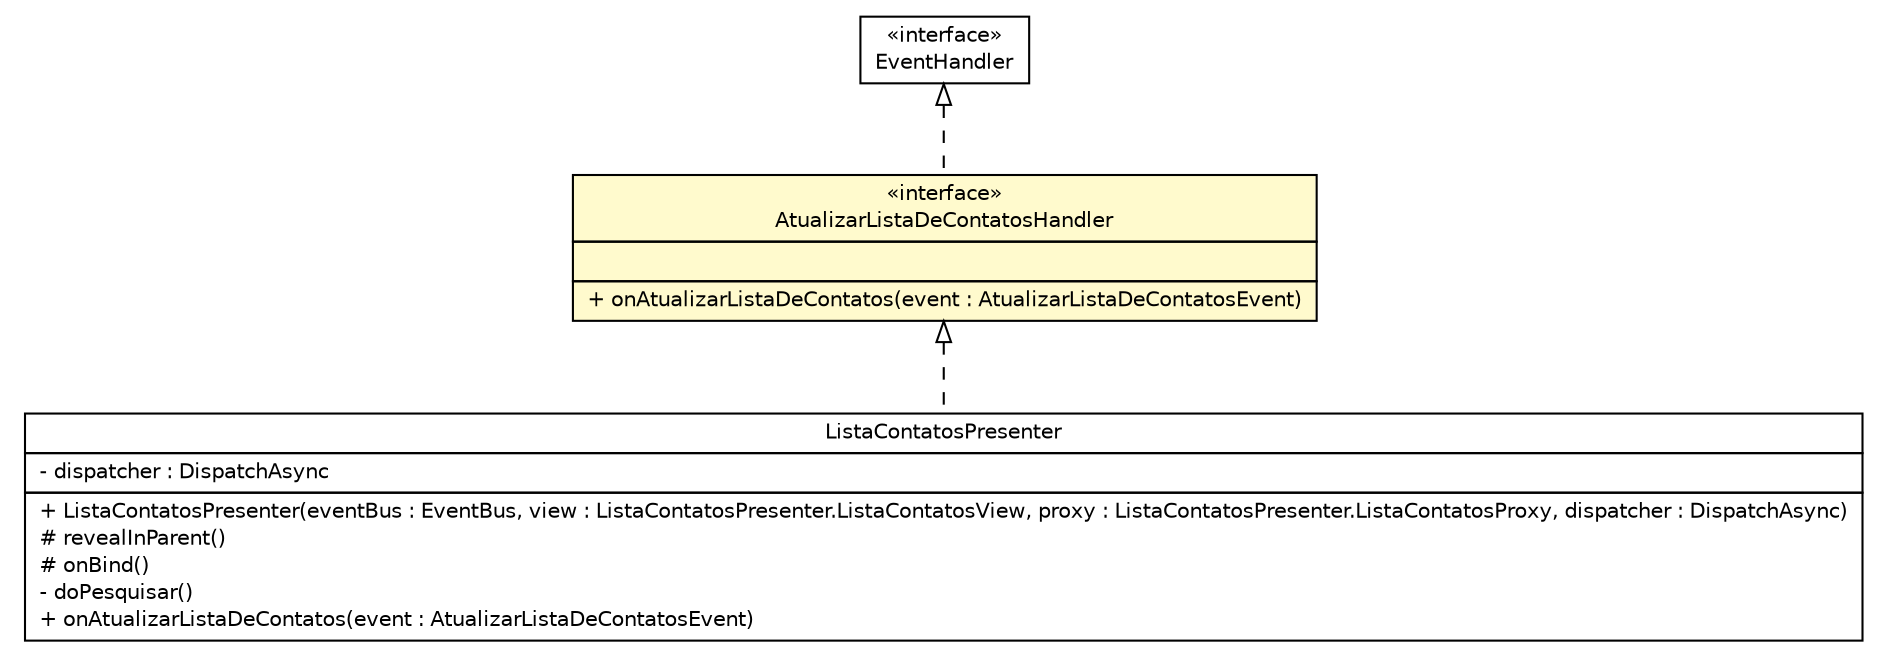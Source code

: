 #!/usr/local/bin/dot
#
# Class diagram 
# Generated by UMLGraph version 5.1 (http://www.umlgraph.org/)
#

digraph G {
	edge [fontname="Helvetica",fontsize=10,labelfontname="Helvetica",labelfontsize=10];
	node [fontname="Helvetica",fontsize=10,shape=plaintext];
	nodesep=0.25;
	ranksep=0.5;
	// br.net.meditec.client.events.AtualizarListaDeContatosEvent.AtualizarListaDeContatosHandler
	c3193 [label=<<table title="br.net.meditec.client.events.AtualizarListaDeContatosEvent.AtualizarListaDeContatosHandler" border="0" cellborder="1" cellspacing="0" cellpadding="2" port="p" bgcolor="lemonChiffon" href="./AtualizarListaDeContatosEvent.AtualizarListaDeContatosHandler.html">
		<tr><td><table border="0" cellspacing="0" cellpadding="1">
<tr><td align="center" balign="center"> &#171;interface&#187; </td></tr>
<tr><td align="center" balign="center"> AtualizarListaDeContatosHandler </td></tr>
		</table></td></tr>
		<tr><td><table border="0" cellspacing="0" cellpadding="1">
<tr><td align="left" balign="left">  </td></tr>
		</table></td></tr>
		<tr><td><table border="0" cellspacing="0" cellpadding="1">
<tr><td align="left" balign="left"> + onAtualizarListaDeContatos(event : AtualizarListaDeContatosEvent) </td></tr>
		</table></td></tr>
		</table>>, fontname="Helvetica", fontcolor="black", fontsize=10.0];
	// br.net.meditec.client.telas.contato.ListaContatosPresenter
	c3211 [label=<<table title="br.net.meditec.client.telas.contato.ListaContatosPresenter" border="0" cellborder="1" cellspacing="0" cellpadding="2" port="p" href="../telas/contato/ListaContatosPresenter.html">
		<tr><td><table border="0" cellspacing="0" cellpadding="1">
<tr><td align="center" balign="center"> ListaContatosPresenter </td></tr>
		</table></td></tr>
		<tr><td><table border="0" cellspacing="0" cellpadding="1">
<tr><td align="left" balign="left"> - dispatcher : DispatchAsync </td></tr>
		</table></td></tr>
		<tr><td><table border="0" cellspacing="0" cellpadding="1">
<tr><td align="left" balign="left"> + ListaContatosPresenter(eventBus : EventBus, view : ListaContatosPresenter.ListaContatosView, proxy : ListaContatosPresenter.ListaContatosProxy, dispatcher : DispatchAsync) </td></tr>
<tr><td align="left" balign="left"> # revealInParent() </td></tr>
<tr><td align="left" balign="left"> # onBind() </td></tr>
<tr><td align="left" balign="left"> - doPesquisar() </td></tr>
<tr><td align="left" balign="left"> + onAtualizarListaDeContatos(event : AtualizarListaDeContatosEvent) </td></tr>
		</table></td></tr>
		</table>>, fontname="Helvetica", fontcolor="black", fontsize=10.0];
	//br.net.meditec.client.events.AtualizarListaDeContatosEvent.AtualizarListaDeContatosHandler implements com.google.gwt.event.shared.EventHandler
	c3246:p -> c3193:p [dir=back,arrowtail=empty,style=dashed];
	//br.net.meditec.client.telas.contato.ListaContatosPresenter implements br.net.meditec.client.events.AtualizarListaDeContatosEvent.AtualizarListaDeContatosHandler
	c3193:p -> c3211:p [dir=back,arrowtail=empty,style=dashed];
	// com.google.gwt.event.shared.EventHandler
	c3246 [label=<<table title="com.google.gwt.event.shared.EventHandler" border="0" cellborder="1" cellspacing="0" cellpadding="2" port="p" href="http://java.sun.com/j2se/1.4.2/docs/api/com/google/gwt/event/shared/EventHandler.html">
		<tr><td><table border="0" cellspacing="0" cellpadding="1">
<tr><td align="center" balign="center"> &#171;interface&#187; </td></tr>
<tr><td align="center" balign="center"> EventHandler </td></tr>
		</table></td></tr>
		</table>>, fontname="Helvetica", fontcolor="black", fontsize=10.0];
}

